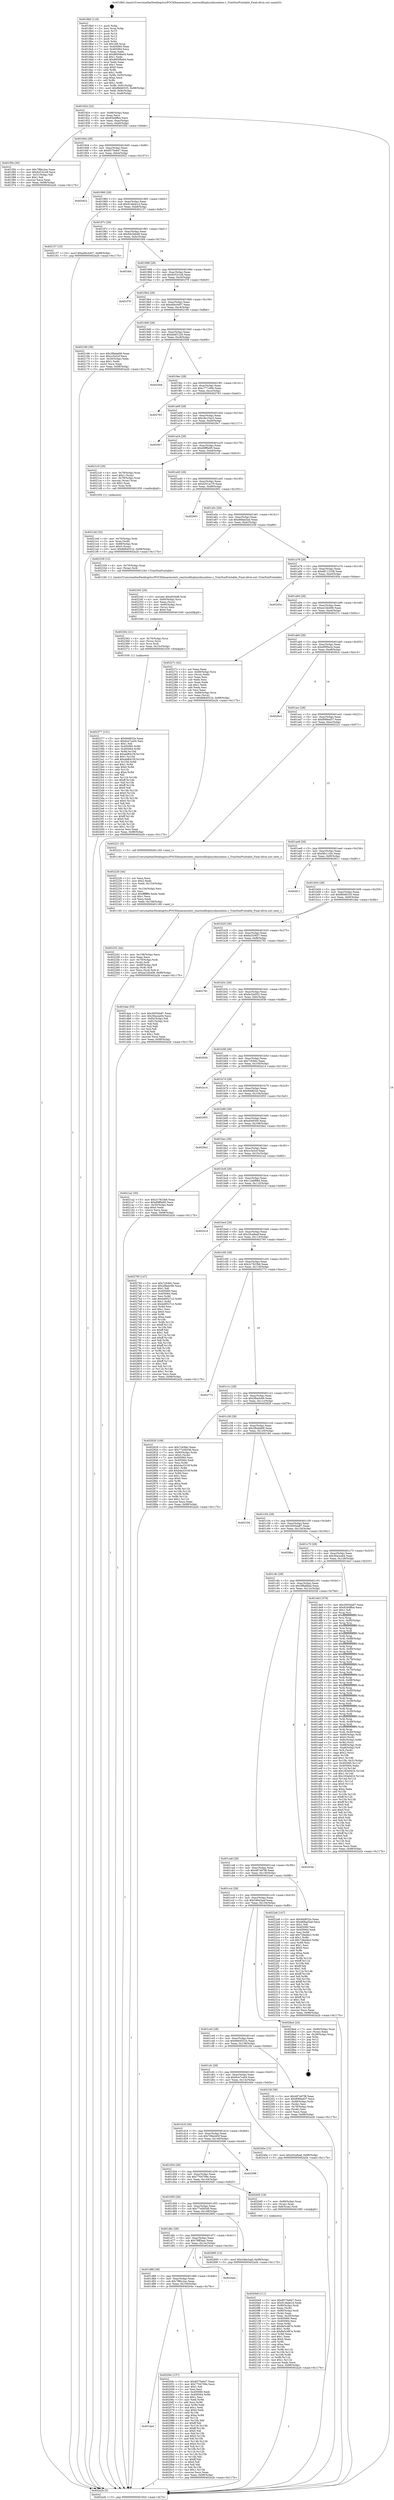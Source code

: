 digraph "0x4018b0" {
  label = "0x4018b0 (/mnt/c/Users/mathe/Desktop/tcc/POCII/binaries/extr_reactosdllcplsysdmsmbios.c_TrimNonPrintable_Final-ollvm.out::main(0))"
  labelloc = "t"
  node[shape=record]

  Entry [label="",width=0.3,height=0.3,shape=circle,fillcolor=black,style=filled]
  "0x401924" [label="{
     0x401924 [32]\l
     | [instrs]\l
     &nbsp;&nbsp;0x401924 \<+6\>: mov -0x98(%rbp),%eax\l
     &nbsp;&nbsp;0x40192a \<+2\>: mov %eax,%ecx\l
     &nbsp;&nbsp;0x40192c \<+6\>: sub $0x83d4ffa4,%ecx\l
     &nbsp;&nbsp;0x401932 \<+6\>: mov %eax,-0xac(%rbp)\l
     &nbsp;&nbsp;0x401938 \<+6\>: mov %ecx,-0xb0(%rbp)\l
     &nbsp;&nbsp;0x40193e \<+6\>: je 0000000000401f5b \<main+0x6ab\>\l
  }"]
  "0x401f5b" [label="{
     0x401f5b [30]\l
     | [instrs]\l
     &nbsp;&nbsp;0x401f5b \<+5\>: mov $0x7f8bc2ac,%eax\l
     &nbsp;&nbsp;0x401f60 \<+5\>: mov $0x9cf1b1e9,%ecx\l
     &nbsp;&nbsp;0x401f65 \<+3\>: mov -0x31(%rbp),%dl\l
     &nbsp;&nbsp;0x401f68 \<+3\>: test $0x1,%dl\l
     &nbsp;&nbsp;0x401f6b \<+3\>: cmovne %ecx,%eax\l
     &nbsp;&nbsp;0x401f6e \<+6\>: mov %eax,-0x98(%rbp)\l
     &nbsp;&nbsp;0x401f74 \<+5\>: jmp 0000000000402a2b \<main+0x117b\>\l
  }"]
  "0x401944" [label="{
     0x401944 [28]\l
     | [instrs]\l
     &nbsp;&nbsp;0x401944 \<+5\>: jmp 0000000000401949 \<main+0x99\>\l
     &nbsp;&nbsp;0x401949 \<+6\>: mov -0xac(%rbp),%eax\l
     &nbsp;&nbsp;0x40194f \<+5\>: sub $0x8575e647,%eax\l
     &nbsp;&nbsp;0x401954 \<+6\>: mov %eax,-0xb4(%rbp)\l
     &nbsp;&nbsp;0x40195a \<+6\>: je 0000000000402922 \<main+0x1072\>\l
  }"]
  Exit [label="",width=0.3,height=0.3,shape=circle,fillcolor=black,style=filled,peripheries=2]
  "0x402922" [label="{
     0x402922\l
  }", style=dashed]
  "0x401960" [label="{
     0x401960 [28]\l
     | [instrs]\l
     &nbsp;&nbsp;0x401960 \<+5\>: jmp 0000000000401965 \<main+0xb5\>\l
     &nbsp;&nbsp;0x401965 \<+6\>: mov -0xac(%rbp),%eax\l
     &nbsp;&nbsp;0x40196b \<+5\>: sub $0x914bde1d,%eax\l
     &nbsp;&nbsp;0x401970 \<+6\>: mov %eax,-0xb8(%rbp)\l
     &nbsp;&nbsp;0x401976 \<+6\>: je 0000000000402157 \<main+0x8a7\>\l
  }"]
  "0x402377" [label="{
     0x402377 [151]\l
     | [instrs]\l
     &nbsp;&nbsp;0x402377 \<+5\>: mov $0x9dd832e,%eax\l
     &nbsp;&nbsp;0x40237c \<+5\>: mov $0x6ce7ca04,%esi\l
     &nbsp;&nbsp;0x402381 \<+2\>: mov $0x1,%dl\l
     &nbsp;&nbsp;0x402383 \<+8\>: mov 0x405060,%r8d\l
     &nbsp;&nbsp;0x40238b \<+8\>: mov 0x405064,%r9d\l
     &nbsp;&nbsp;0x402393 \<+3\>: mov %r8d,%r10d\l
     &nbsp;&nbsp;0x402396 \<+7\>: sub $0xabf6410f,%r10d\l
     &nbsp;&nbsp;0x40239d \<+4\>: sub $0x1,%r10d\l
     &nbsp;&nbsp;0x4023a1 \<+7\>: add $0xabf6410f,%r10d\l
     &nbsp;&nbsp;0x4023a8 \<+4\>: imul %r10d,%r8d\l
     &nbsp;&nbsp;0x4023ac \<+4\>: and $0x1,%r8d\l
     &nbsp;&nbsp;0x4023b0 \<+4\>: cmp $0x0,%r8d\l
     &nbsp;&nbsp;0x4023b4 \<+4\>: sete %r11b\l
     &nbsp;&nbsp;0x4023b8 \<+4\>: cmp $0xa,%r9d\l
     &nbsp;&nbsp;0x4023bc \<+3\>: setl %bl\l
     &nbsp;&nbsp;0x4023bf \<+3\>: mov %r11b,%r14b\l
     &nbsp;&nbsp;0x4023c2 \<+4\>: xor $0xff,%r14b\l
     &nbsp;&nbsp;0x4023c6 \<+3\>: mov %bl,%r15b\l
     &nbsp;&nbsp;0x4023c9 \<+4\>: xor $0xff,%r15b\l
     &nbsp;&nbsp;0x4023cd \<+3\>: xor $0x0,%dl\l
     &nbsp;&nbsp;0x4023d0 \<+3\>: mov %r14b,%r12b\l
     &nbsp;&nbsp;0x4023d3 \<+4\>: and $0x0,%r12b\l
     &nbsp;&nbsp;0x4023d7 \<+3\>: and %dl,%r11b\l
     &nbsp;&nbsp;0x4023da \<+3\>: mov %r15b,%r13b\l
     &nbsp;&nbsp;0x4023dd \<+4\>: and $0x0,%r13b\l
     &nbsp;&nbsp;0x4023e1 \<+2\>: and %dl,%bl\l
     &nbsp;&nbsp;0x4023e3 \<+3\>: or %r11b,%r12b\l
     &nbsp;&nbsp;0x4023e6 \<+3\>: or %bl,%r13b\l
     &nbsp;&nbsp;0x4023e9 \<+3\>: xor %r13b,%r12b\l
     &nbsp;&nbsp;0x4023ec \<+3\>: or %r15b,%r14b\l
     &nbsp;&nbsp;0x4023ef \<+4\>: xor $0xff,%r14b\l
     &nbsp;&nbsp;0x4023f3 \<+3\>: or $0x0,%dl\l
     &nbsp;&nbsp;0x4023f6 \<+3\>: and %dl,%r14b\l
     &nbsp;&nbsp;0x4023f9 \<+3\>: or %r14b,%r12b\l
     &nbsp;&nbsp;0x4023fc \<+4\>: test $0x1,%r12b\l
     &nbsp;&nbsp;0x402400 \<+3\>: cmovne %esi,%eax\l
     &nbsp;&nbsp;0x402403 \<+6\>: mov %eax,-0x98(%rbp)\l
     &nbsp;&nbsp;0x402409 \<+5\>: jmp 0000000000402a2b \<main+0x117b\>\l
  }"]
  "0x402157" [label="{
     0x402157 [15]\l
     | [instrs]\l
     &nbsp;&nbsp;0x402157 \<+10\>: movl $0xa0bc4407,-0x98(%rbp)\l
     &nbsp;&nbsp;0x402161 \<+5\>: jmp 0000000000402a2b \<main+0x117b\>\l
  }"]
  "0x40197c" [label="{
     0x40197c [28]\l
     | [instrs]\l
     &nbsp;&nbsp;0x40197c \<+5\>: jmp 0000000000401981 \<main+0xd1\>\l
     &nbsp;&nbsp;0x401981 \<+6\>: mov -0xac(%rbp),%eax\l
     &nbsp;&nbsp;0x401987 \<+5\>: sub $0x94c5eb48,%eax\l
     &nbsp;&nbsp;0x40198c \<+6\>: mov %eax,-0xbc(%rbp)\l
     &nbsp;&nbsp;0x401992 \<+6\>: je 0000000000401fd4 \<main+0x724\>\l
  }"]
  "0x402362" [label="{
     0x402362 [21]\l
     | [instrs]\l
     &nbsp;&nbsp;0x402362 \<+4\>: mov -0x70(%rbp),%rcx\l
     &nbsp;&nbsp;0x402366 \<+3\>: mov (%rcx),%rcx\l
     &nbsp;&nbsp;0x402369 \<+3\>: mov %rcx,%rdi\l
     &nbsp;&nbsp;0x40236c \<+6\>: mov %eax,-0x15c(%rbp)\l
     &nbsp;&nbsp;0x402372 \<+5\>: call 0000000000401030 \<free@plt\>\l
     | [calls]\l
     &nbsp;&nbsp;0x401030 \{1\} (unknown)\l
  }"]
  "0x401fd4" [label="{
     0x401fd4\l
  }", style=dashed]
  "0x401998" [label="{
     0x401998 [28]\l
     | [instrs]\l
     &nbsp;&nbsp;0x401998 \<+5\>: jmp 000000000040199d \<main+0xed\>\l
     &nbsp;&nbsp;0x40199d \<+6\>: mov -0xac(%rbp),%eax\l
     &nbsp;&nbsp;0x4019a3 \<+5\>: sub $0x9cf1b1e9,%eax\l
     &nbsp;&nbsp;0x4019a8 \<+6\>: mov %eax,-0xc0(%rbp)\l
     &nbsp;&nbsp;0x4019ae \<+6\>: je 0000000000401f79 \<main+0x6c9\>\l
  }"]
  "0x402345" [label="{
     0x402345 [29]\l
     | [instrs]\l
     &nbsp;&nbsp;0x402345 \<+10\>: movabs $0x4030d6,%rdi\l
     &nbsp;&nbsp;0x40234f \<+4\>: mov -0x60(%rbp),%rcx\l
     &nbsp;&nbsp;0x402353 \<+2\>: mov %eax,(%rcx)\l
     &nbsp;&nbsp;0x402355 \<+4\>: mov -0x60(%rbp),%rcx\l
     &nbsp;&nbsp;0x402359 \<+2\>: mov (%rcx),%esi\l
     &nbsp;&nbsp;0x40235b \<+2\>: mov $0x0,%al\l
     &nbsp;&nbsp;0x40235d \<+5\>: call 0000000000401040 \<printf@plt\>\l
     | [calls]\l
     &nbsp;&nbsp;0x401040 \{1\} (unknown)\l
  }"]
  "0x401f79" [label="{
     0x401f79\l
  }", style=dashed]
  "0x4019b4" [label="{
     0x4019b4 [28]\l
     | [instrs]\l
     &nbsp;&nbsp;0x4019b4 \<+5\>: jmp 00000000004019b9 \<main+0x109\>\l
     &nbsp;&nbsp;0x4019b9 \<+6\>: mov -0xac(%rbp),%eax\l
     &nbsp;&nbsp;0x4019bf \<+5\>: sub $0xa0bc4407,%eax\l
     &nbsp;&nbsp;0x4019c4 \<+6\>: mov %eax,-0xc4(%rbp)\l
     &nbsp;&nbsp;0x4019ca \<+6\>: je 0000000000402166 \<main+0x8b6\>\l
  }"]
  "0x402252" [label="{
     0x402252 [42]\l
     | [instrs]\l
     &nbsp;&nbsp;0x402252 \<+6\>: mov -0x158(%rbp),%ecx\l
     &nbsp;&nbsp;0x402258 \<+3\>: imul %eax,%ecx\l
     &nbsp;&nbsp;0x40225b \<+4\>: mov -0x70(%rbp),%rdi\l
     &nbsp;&nbsp;0x40225f \<+3\>: mov (%rdi),%rdi\l
     &nbsp;&nbsp;0x402262 \<+4\>: mov -0x68(%rbp),%r8\l
     &nbsp;&nbsp;0x402266 \<+3\>: movslq (%r8),%r8\l
     &nbsp;&nbsp;0x402269 \<+4\>: mov %ecx,(%rdi,%r8,4)\l
     &nbsp;&nbsp;0x40226d \<+10\>: movl $0xee1bb408,-0x98(%rbp)\l
     &nbsp;&nbsp;0x402277 \<+5\>: jmp 0000000000402a2b \<main+0x117b\>\l
  }"]
  "0x402166" [label="{
     0x402166 [30]\l
     | [instrs]\l
     &nbsp;&nbsp;0x402166 \<+5\>: mov $0x2fbdad06,%eax\l
     &nbsp;&nbsp;0x40216b \<+5\>: mov $0xcc5e2cf,%ecx\l
     &nbsp;&nbsp;0x402170 \<+3\>: mov -0x30(%rbp),%edx\l
     &nbsp;&nbsp;0x402173 \<+3\>: cmp $0x1,%edx\l
     &nbsp;&nbsp;0x402176 \<+3\>: cmovl %ecx,%eax\l
     &nbsp;&nbsp;0x402179 \<+6\>: mov %eax,-0x98(%rbp)\l
     &nbsp;&nbsp;0x40217f \<+5\>: jmp 0000000000402a2b \<main+0x117b\>\l
  }"]
  "0x4019d0" [label="{
     0x4019d0 [28]\l
     | [instrs]\l
     &nbsp;&nbsp;0x4019d0 \<+5\>: jmp 00000000004019d5 \<main+0x125\>\l
     &nbsp;&nbsp;0x4019d5 \<+6\>: mov -0xac(%rbp),%eax\l
     &nbsp;&nbsp;0x4019db \<+5\>: sub $0xbd4f1220,%eax\l
     &nbsp;&nbsp;0x4019e0 \<+6\>: mov %eax,-0xc8(%rbp)\l
     &nbsp;&nbsp;0x4019e6 \<+6\>: je 00000000004025b6 \<main+0xd06\>\l
  }"]
  "0x402226" [label="{
     0x402226 [44]\l
     | [instrs]\l
     &nbsp;&nbsp;0x402226 \<+2\>: xor %ecx,%ecx\l
     &nbsp;&nbsp;0x402228 \<+5\>: mov $0x2,%edx\l
     &nbsp;&nbsp;0x40222d \<+6\>: mov %edx,-0x154(%rbp)\l
     &nbsp;&nbsp;0x402233 \<+1\>: cltd\l
     &nbsp;&nbsp;0x402234 \<+6\>: mov -0x154(%rbp),%esi\l
     &nbsp;&nbsp;0x40223a \<+2\>: idiv %esi\l
     &nbsp;&nbsp;0x40223c \<+6\>: imul $0xfffffffe,%edx,%edx\l
     &nbsp;&nbsp;0x402242 \<+3\>: sub $0x1,%ecx\l
     &nbsp;&nbsp;0x402245 \<+2\>: sub %ecx,%edx\l
     &nbsp;&nbsp;0x402247 \<+6\>: mov %edx,-0x158(%rbp)\l
     &nbsp;&nbsp;0x40224d \<+5\>: call 0000000000401160 \<next_i\>\l
     | [calls]\l
     &nbsp;&nbsp;0x401160 \{1\} (/mnt/c/Users/mathe/Desktop/tcc/POCII/binaries/extr_reactosdllcplsysdmsmbios.c_TrimNonPrintable_Final-ollvm.out::next_i)\l
  }"]
  "0x4025b6" [label="{
     0x4025b6\l
  }", style=dashed]
  "0x4019ec" [label="{
     0x4019ec [28]\l
     | [instrs]\l
     &nbsp;&nbsp;0x4019ec \<+5\>: jmp 00000000004019f1 \<main+0x141\>\l
     &nbsp;&nbsp;0x4019f1 \<+6\>: mov -0xac(%rbp),%eax\l
     &nbsp;&nbsp;0x4019f7 \<+5\>: sub $0xc777c69c,%eax\l
     &nbsp;&nbsp;0x4019fc \<+6\>: mov %eax,-0xcc(%rbp)\l
     &nbsp;&nbsp;0x401a02 \<+6\>: je 0000000000402763 \<main+0xeb3\>\l
  }"]
  "0x4021dd" [label="{
     0x4021dd [32]\l
     | [instrs]\l
     &nbsp;&nbsp;0x4021dd \<+4\>: mov -0x70(%rbp),%rdi\l
     &nbsp;&nbsp;0x4021e1 \<+3\>: mov %rax,(%rdi)\l
     &nbsp;&nbsp;0x4021e4 \<+4\>: mov -0x68(%rbp),%rax\l
     &nbsp;&nbsp;0x4021e8 \<+6\>: movl $0x0,(%rax)\l
     &nbsp;&nbsp;0x4021ee \<+10\>: movl $0x6664551b,-0x98(%rbp)\l
     &nbsp;&nbsp;0x4021f8 \<+5\>: jmp 0000000000402a2b \<main+0x117b\>\l
  }"]
  "0x402763" [label="{
     0x402763\l
  }", style=dashed]
  "0x401a08" [label="{
     0x401a08 [28]\l
     | [instrs]\l
     &nbsp;&nbsp;0x401a08 \<+5\>: jmp 0000000000401a0d \<main+0x15d\>\l
     &nbsp;&nbsp;0x401a0d \<+6\>: mov -0xac(%rbp),%eax\l
     &nbsp;&nbsp;0x401a13 \<+5\>: sub $0xc8e15ec5,%eax\l
     &nbsp;&nbsp;0x401a18 \<+6\>: mov %eax,-0xd0(%rbp)\l
     &nbsp;&nbsp;0x401a1e \<+6\>: je 00000000004029c7 \<main+0x1117\>\l
  }"]
  "0x4020e8" [label="{
     0x4020e8 [111]\l
     | [instrs]\l
     &nbsp;&nbsp;0x4020e8 \<+5\>: mov $0x8575e647,%ecx\l
     &nbsp;&nbsp;0x4020ed \<+5\>: mov $0x914bde1d,%edx\l
     &nbsp;&nbsp;0x4020f2 \<+4\>: mov -0x80(%rbp),%rdi\l
     &nbsp;&nbsp;0x4020f6 \<+2\>: mov %eax,(%rdi)\l
     &nbsp;&nbsp;0x4020f8 \<+4\>: mov -0x80(%rbp),%rdi\l
     &nbsp;&nbsp;0x4020fc \<+2\>: mov (%rdi),%eax\l
     &nbsp;&nbsp;0x4020fe \<+3\>: mov %eax,-0x30(%rbp)\l
     &nbsp;&nbsp;0x402101 \<+7\>: mov 0x405060,%eax\l
     &nbsp;&nbsp;0x402108 \<+7\>: mov 0x405064,%esi\l
     &nbsp;&nbsp;0x40210f \<+3\>: mov %eax,%r8d\l
     &nbsp;&nbsp;0x402112 \<+7\>: add $0x8e5cd87e,%r8d\l
     &nbsp;&nbsp;0x402119 \<+4\>: sub $0x1,%r8d\l
     &nbsp;&nbsp;0x40211d \<+7\>: sub $0x8e5cd87e,%r8d\l
     &nbsp;&nbsp;0x402124 \<+4\>: imul %r8d,%eax\l
     &nbsp;&nbsp;0x402128 \<+3\>: and $0x1,%eax\l
     &nbsp;&nbsp;0x40212b \<+3\>: cmp $0x0,%eax\l
     &nbsp;&nbsp;0x40212e \<+4\>: sete %r9b\l
     &nbsp;&nbsp;0x402132 \<+3\>: cmp $0xa,%esi\l
     &nbsp;&nbsp;0x402135 \<+4\>: setl %r10b\l
     &nbsp;&nbsp;0x402139 \<+3\>: mov %r9b,%r11b\l
     &nbsp;&nbsp;0x40213c \<+3\>: and %r10b,%r11b\l
     &nbsp;&nbsp;0x40213f \<+3\>: xor %r10b,%r9b\l
     &nbsp;&nbsp;0x402142 \<+3\>: or %r9b,%r11b\l
     &nbsp;&nbsp;0x402145 \<+4\>: test $0x1,%r11b\l
     &nbsp;&nbsp;0x402149 \<+3\>: cmovne %edx,%ecx\l
     &nbsp;&nbsp;0x40214c \<+6\>: mov %ecx,-0x98(%rbp)\l
     &nbsp;&nbsp;0x402152 \<+5\>: jmp 0000000000402a2b \<main+0x117b\>\l
  }"]
  "0x4029c7" [label="{
     0x4029c7\l
  }", style=dashed]
  "0x401a24" [label="{
     0x401a24 [28]\l
     | [instrs]\l
     &nbsp;&nbsp;0x401a24 \<+5\>: jmp 0000000000401a29 \<main+0x179\>\l
     &nbsp;&nbsp;0x401a29 \<+6\>: mov -0xac(%rbp),%eax\l
     &nbsp;&nbsp;0x401a2f \<+5\>: sub $0xd0ff0a95,%eax\l
     &nbsp;&nbsp;0x401a34 \<+6\>: mov %eax,-0xd4(%rbp)\l
     &nbsp;&nbsp;0x401a3a \<+6\>: je 00000000004021c0 \<main+0x910\>\l
  }"]
  "0x401da4" [label="{
     0x401da4\l
  }", style=dashed]
  "0x4021c0" [label="{
     0x4021c0 [29]\l
     | [instrs]\l
     &nbsp;&nbsp;0x4021c0 \<+4\>: mov -0x78(%rbp),%rax\l
     &nbsp;&nbsp;0x4021c4 \<+6\>: movl $0x1,(%rax)\l
     &nbsp;&nbsp;0x4021ca \<+4\>: mov -0x78(%rbp),%rax\l
     &nbsp;&nbsp;0x4021ce \<+3\>: movslq (%rax),%rax\l
     &nbsp;&nbsp;0x4021d1 \<+4\>: shl $0x2,%rax\l
     &nbsp;&nbsp;0x4021d5 \<+3\>: mov %rax,%rdi\l
     &nbsp;&nbsp;0x4021d8 \<+5\>: call 0000000000401050 \<malloc@plt\>\l
     | [calls]\l
     &nbsp;&nbsp;0x401050 \{1\} (unknown)\l
  }"]
  "0x401a40" [label="{
     0x401a40 [28]\l
     | [instrs]\l
     &nbsp;&nbsp;0x401a40 \<+5\>: jmp 0000000000401a45 \<main+0x195\>\l
     &nbsp;&nbsp;0x401a45 \<+6\>: mov -0xac(%rbp),%eax\l
     &nbsp;&nbsp;0x401a4b \<+5\>: sub $0xd201ac79,%eax\l
     &nbsp;&nbsp;0x401a50 \<+6\>: mov %eax,-0xd8(%rbp)\l
     &nbsp;&nbsp;0x401a56 \<+6\>: je 0000000000402901 \<main+0x1051\>\l
  }"]
  "0x40204c" [label="{
     0x40204c [137]\l
     | [instrs]\l
     &nbsp;&nbsp;0x40204c \<+5\>: mov $0x8575e647,%eax\l
     &nbsp;&nbsp;0x402051 \<+5\>: mov $0x7764709e,%ecx\l
     &nbsp;&nbsp;0x402056 \<+2\>: mov $0x1,%dl\l
     &nbsp;&nbsp;0x402058 \<+2\>: xor %esi,%esi\l
     &nbsp;&nbsp;0x40205a \<+7\>: mov 0x405060,%edi\l
     &nbsp;&nbsp;0x402061 \<+8\>: mov 0x405064,%r8d\l
     &nbsp;&nbsp;0x402069 \<+3\>: sub $0x1,%esi\l
     &nbsp;&nbsp;0x40206c \<+3\>: mov %edi,%r9d\l
     &nbsp;&nbsp;0x40206f \<+3\>: add %esi,%r9d\l
     &nbsp;&nbsp;0x402072 \<+4\>: imul %r9d,%edi\l
     &nbsp;&nbsp;0x402076 \<+3\>: and $0x1,%edi\l
     &nbsp;&nbsp;0x402079 \<+3\>: cmp $0x0,%edi\l
     &nbsp;&nbsp;0x40207c \<+4\>: sete %r10b\l
     &nbsp;&nbsp;0x402080 \<+4\>: cmp $0xa,%r8d\l
     &nbsp;&nbsp;0x402084 \<+4\>: setl %r11b\l
     &nbsp;&nbsp;0x402088 \<+3\>: mov %r10b,%bl\l
     &nbsp;&nbsp;0x40208b \<+3\>: xor $0xff,%bl\l
     &nbsp;&nbsp;0x40208e \<+3\>: mov %r11b,%r14b\l
     &nbsp;&nbsp;0x402091 \<+4\>: xor $0xff,%r14b\l
     &nbsp;&nbsp;0x402095 \<+3\>: xor $0x0,%dl\l
     &nbsp;&nbsp;0x402098 \<+3\>: mov %bl,%r15b\l
     &nbsp;&nbsp;0x40209b \<+4\>: and $0x0,%r15b\l
     &nbsp;&nbsp;0x40209f \<+3\>: and %dl,%r10b\l
     &nbsp;&nbsp;0x4020a2 \<+3\>: mov %r14b,%r12b\l
     &nbsp;&nbsp;0x4020a5 \<+4\>: and $0x0,%r12b\l
     &nbsp;&nbsp;0x4020a9 \<+3\>: and %dl,%r11b\l
     &nbsp;&nbsp;0x4020ac \<+3\>: or %r10b,%r15b\l
     &nbsp;&nbsp;0x4020af \<+3\>: or %r11b,%r12b\l
     &nbsp;&nbsp;0x4020b2 \<+3\>: xor %r12b,%r15b\l
     &nbsp;&nbsp;0x4020b5 \<+3\>: or %r14b,%bl\l
     &nbsp;&nbsp;0x4020b8 \<+3\>: xor $0xff,%bl\l
     &nbsp;&nbsp;0x4020bb \<+3\>: or $0x0,%dl\l
     &nbsp;&nbsp;0x4020be \<+2\>: and %dl,%bl\l
     &nbsp;&nbsp;0x4020c0 \<+3\>: or %bl,%r15b\l
     &nbsp;&nbsp;0x4020c3 \<+4\>: test $0x1,%r15b\l
     &nbsp;&nbsp;0x4020c7 \<+3\>: cmovne %ecx,%eax\l
     &nbsp;&nbsp;0x4020ca \<+6\>: mov %eax,-0x98(%rbp)\l
     &nbsp;&nbsp;0x4020d0 \<+5\>: jmp 0000000000402a2b \<main+0x117b\>\l
  }"]
  "0x402901" [label="{
     0x402901\l
  }", style=dashed]
  "0x401a5c" [label="{
     0x401a5c [28]\l
     | [instrs]\l
     &nbsp;&nbsp;0x401a5c \<+5\>: jmp 0000000000401a61 \<main+0x1b1\>\l
     &nbsp;&nbsp;0x401a61 \<+6\>: mov -0xac(%rbp),%eax\l
     &nbsp;&nbsp;0x401a67 \<+5\>: sub $0xd68ae5ad,%eax\l
     &nbsp;&nbsp;0x401a6c \<+6\>: mov %eax,-0xdc(%rbp)\l
     &nbsp;&nbsp;0x401a72 \<+6\>: je 0000000000402339 \<main+0xa89\>\l
  }"]
  "0x401d88" [label="{
     0x401d88 [28]\l
     | [instrs]\l
     &nbsp;&nbsp;0x401d88 \<+5\>: jmp 0000000000401d8d \<main+0x4dd\>\l
     &nbsp;&nbsp;0x401d8d \<+6\>: mov -0xac(%rbp),%eax\l
     &nbsp;&nbsp;0x401d93 \<+5\>: sub $0x7f8bc2ac,%eax\l
     &nbsp;&nbsp;0x401d98 \<+6\>: mov %eax,-0x150(%rbp)\l
     &nbsp;&nbsp;0x401d9e \<+6\>: je 000000000040204c \<main+0x79c\>\l
  }"]
  "0x402339" [label="{
     0x402339 [12]\l
     | [instrs]\l
     &nbsp;&nbsp;0x402339 \<+4\>: mov -0x70(%rbp),%rax\l
     &nbsp;&nbsp;0x40233d \<+3\>: mov (%rax),%rdi\l
     &nbsp;&nbsp;0x402340 \<+5\>: call 0000000000401240 \<TrimNonPrintable\>\l
     | [calls]\l
     &nbsp;&nbsp;0x401240 \{1\} (/mnt/c/Users/mathe/Desktop/tcc/POCII/binaries/extr_reactosdllcplsysdmsmbios.c_TrimNonPrintable_Final-ollvm.out::TrimNonPrintable)\l
  }"]
  "0x401a78" [label="{
     0x401a78 [28]\l
     | [instrs]\l
     &nbsp;&nbsp;0x401a78 \<+5\>: jmp 0000000000401a7d \<main+0x1cd\>\l
     &nbsp;&nbsp;0x401a7d \<+6\>: mov -0xac(%rbp),%eax\l
     &nbsp;&nbsp;0x401a83 \<+5\>: sub $0xd8112338,%eax\l
     &nbsp;&nbsp;0x401a88 \<+6\>: mov %eax,-0xe0(%rbp)\l
     &nbsp;&nbsp;0x401a8e \<+6\>: je 000000000040245a \<main+0xbaa\>\l
  }"]
  "0x4024ed" [label="{
     0x4024ed\l
  }", style=dashed]
  "0x40245a" [label="{
     0x40245a\l
  }", style=dashed]
  "0x401a94" [label="{
     0x401a94 [28]\l
     | [instrs]\l
     &nbsp;&nbsp;0x401a94 \<+5\>: jmp 0000000000401a99 \<main+0x1e9\>\l
     &nbsp;&nbsp;0x401a99 \<+6\>: mov -0xac(%rbp),%eax\l
     &nbsp;&nbsp;0x401a9f \<+5\>: sub $0xee1bb408,%eax\l
     &nbsp;&nbsp;0x401aa4 \<+6\>: mov %eax,-0xe4(%rbp)\l
     &nbsp;&nbsp;0x401aaa \<+6\>: je 000000000040227c \<main+0x9cc\>\l
  }"]
  "0x401d6c" [label="{
     0x401d6c [28]\l
     | [instrs]\l
     &nbsp;&nbsp;0x401d6c \<+5\>: jmp 0000000000401d71 \<main+0x4c1\>\l
     &nbsp;&nbsp;0x401d71 \<+6\>: mov -0xac(%rbp),%eax\l
     &nbsp;&nbsp;0x401d77 \<+5\>: sub $0x78ff3aac,%eax\l
     &nbsp;&nbsp;0x401d7c \<+6\>: mov %eax,-0x14c(%rbp)\l
     &nbsp;&nbsp;0x401d82 \<+6\>: je 00000000004024ed \<main+0xc3d\>\l
  }"]
  "0x40227c" [label="{
     0x40227c [42]\l
     | [instrs]\l
     &nbsp;&nbsp;0x40227c \<+2\>: xor %eax,%eax\l
     &nbsp;&nbsp;0x40227e \<+4\>: mov -0x68(%rbp),%rcx\l
     &nbsp;&nbsp;0x402282 \<+2\>: mov (%rcx),%edx\l
     &nbsp;&nbsp;0x402284 \<+2\>: mov %eax,%esi\l
     &nbsp;&nbsp;0x402286 \<+2\>: sub %edx,%esi\l
     &nbsp;&nbsp;0x402288 \<+2\>: mov %eax,%edx\l
     &nbsp;&nbsp;0x40228a \<+3\>: sub $0x1,%edx\l
     &nbsp;&nbsp;0x40228d \<+2\>: add %edx,%esi\l
     &nbsp;&nbsp;0x40228f \<+2\>: sub %esi,%eax\l
     &nbsp;&nbsp;0x402291 \<+4\>: mov -0x68(%rbp),%rcx\l
     &nbsp;&nbsp;0x402295 \<+2\>: mov %eax,(%rcx)\l
     &nbsp;&nbsp;0x402297 \<+10\>: movl $0x6664551b,-0x98(%rbp)\l
     &nbsp;&nbsp;0x4022a1 \<+5\>: jmp 0000000000402a2b \<main+0x117b\>\l
  }"]
  "0x401ab0" [label="{
     0x401ab0 [28]\l
     | [instrs]\l
     &nbsp;&nbsp;0x401ab0 \<+5\>: jmp 0000000000401ab5 \<main+0x205\>\l
     &nbsp;&nbsp;0x401ab5 \<+6\>: mov -0xac(%rbp),%eax\l
     &nbsp;&nbsp;0x401abb \<+5\>: sub $0xef5f0a2a,%eax\l
     &nbsp;&nbsp;0x401ac0 \<+6\>: mov %eax,-0xe8(%rbp)\l
     &nbsp;&nbsp;0x401ac6 \<+6\>: je 00000000004026c4 \<main+0xe14\>\l
  }"]
  "0x402895" [label="{
     0x402895 [15]\l
     | [instrs]\l
     &nbsp;&nbsp;0x402895 \<+10\>: movl $0x546e3aaf,-0x98(%rbp)\l
     &nbsp;&nbsp;0x40289f \<+5\>: jmp 0000000000402a2b \<main+0x117b\>\l
  }"]
  "0x4026c4" [label="{
     0x4026c4\l
  }", style=dashed]
  "0x401acc" [label="{
     0x401acc [28]\l
     | [instrs]\l
     &nbsp;&nbsp;0x401acc \<+5\>: jmp 0000000000401ad1 \<main+0x221\>\l
     &nbsp;&nbsp;0x401ad1 \<+6\>: mov -0xac(%rbp),%eax\l
     &nbsp;&nbsp;0x401ad7 \<+5\>: sub $0xf089ad37,%eax\l
     &nbsp;&nbsp;0x401adc \<+6\>: mov %eax,-0xec(%rbp)\l
     &nbsp;&nbsp;0x401ae2 \<+6\>: je 0000000000402221 \<main+0x971\>\l
  }"]
  "0x401d50" [label="{
     0x401d50 [28]\l
     | [instrs]\l
     &nbsp;&nbsp;0x401d50 \<+5\>: jmp 0000000000401d55 \<main+0x4a5\>\l
     &nbsp;&nbsp;0x401d55 \<+6\>: mov -0xac(%rbp),%eax\l
     &nbsp;&nbsp;0x401d5b \<+5\>: sub $0x77e56548,%eax\l
     &nbsp;&nbsp;0x401d60 \<+6\>: mov %eax,-0x148(%rbp)\l
     &nbsp;&nbsp;0x401d66 \<+6\>: je 0000000000402895 \<main+0xfe5\>\l
  }"]
  "0x402221" [label="{
     0x402221 [5]\l
     | [instrs]\l
     &nbsp;&nbsp;0x402221 \<+5\>: call 0000000000401160 \<next_i\>\l
     | [calls]\l
     &nbsp;&nbsp;0x401160 \{1\} (/mnt/c/Users/mathe/Desktop/tcc/POCII/binaries/extr_reactosdllcplsysdmsmbios.c_TrimNonPrintable_Final-ollvm.out::next_i)\l
  }"]
  "0x401ae8" [label="{
     0x401ae8 [28]\l
     | [instrs]\l
     &nbsp;&nbsp;0x401ae8 \<+5\>: jmp 0000000000401aed \<main+0x23d\>\l
     &nbsp;&nbsp;0x401aed \<+6\>: mov -0xac(%rbp),%eax\l
     &nbsp;&nbsp;0x401af3 \<+5\>: sub $0xf4b11c0c,%eax\l
     &nbsp;&nbsp;0x401af8 \<+6\>: mov %eax,-0xf0(%rbp)\l
     &nbsp;&nbsp;0x401afe \<+6\>: je 0000000000402611 \<main+0xd61\>\l
  }"]
  "0x4020d5" [label="{
     0x4020d5 [19]\l
     | [instrs]\l
     &nbsp;&nbsp;0x4020d5 \<+7\>: mov -0x88(%rbp),%rax\l
     &nbsp;&nbsp;0x4020dc \<+3\>: mov (%rax),%rax\l
     &nbsp;&nbsp;0x4020df \<+4\>: mov 0x8(%rax),%rdi\l
     &nbsp;&nbsp;0x4020e3 \<+5\>: call 0000000000401060 \<atoi@plt\>\l
     | [calls]\l
     &nbsp;&nbsp;0x401060 \{1\} (unknown)\l
  }"]
  "0x402611" [label="{
     0x402611\l
  }", style=dashed]
  "0x401b04" [label="{
     0x401b04 [28]\l
     | [instrs]\l
     &nbsp;&nbsp;0x401b04 \<+5\>: jmp 0000000000401b09 \<main+0x259\>\l
     &nbsp;&nbsp;0x401b09 \<+6\>: mov -0xac(%rbp),%eax\l
     &nbsp;&nbsp;0x401b0f \<+5\>: sub $0xf8d46335,%eax\l
     &nbsp;&nbsp;0x401b14 \<+6\>: mov %eax,-0xf4(%rbp)\l
     &nbsp;&nbsp;0x401b1a \<+6\>: je 0000000000401dae \<main+0x4fe\>\l
  }"]
  "0x401d34" [label="{
     0x401d34 [28]\l
     | [instrs]\l
     &nbsp;&nbsp;0x401d34 \<+5\>: jmp 0000000000401d39 \<main+0x489\>\l
     &nbsp;&nbsp;0x401d39 \<+6\>: mov -0xac(%rbp),%eax\l
     &nbsp;&nbsp;0x401d3f \<+5\>: sub $0x7764709e,%eax\l
     &nbsp;&nbsp;0x401d44 \<+6\>: mov %eax,-0x144(%rbp)\l
     &nbsp;&nbsp;0x401d4a \<+6\>: je 00000000004020d5 \<main+0x825\>\l
  }"]
  "0x401dae" [label="{
     0x401dae [53]\l
     | [instrs]\l
     &nbsp;&nbsp;0x401dae \<+5\>: mov $0x3005da87,%eax\l
     &nbsp;&nbsp;0x401db3 \<+5\>: mov $0x36acea04,%ecx\l
     &nbsp;&nbsp;0x401db8 \<+6\>: mov -0x92(%rbp),%dl\l
     &nbsp;&nbsp;0x401dbe \<+7\>: mov -0x91(%rbp),%sil\l
     &nbsp;&nbsp;0x401dc5 \<+3\>: mov %dl,%dil\l
     &nbsp;&nbsp;0x401dc8 \<+3\>: and %sil,%dil\l
     &nbsp;&nbsp;0x401dcb \<+3\>: xor %sil,%dl\l
     &nbsp;&nbsp;0x401dce \<+3\>: or %dl,%dil\l
     &nbsp;&nbsp;0x401dd1 \<+4\>: test $0x1,%dil\l
     &nbsp;&nbsp;0x401dd5 \<+3\>: cmovne %ecx,%eax\l
     &nbsp;&nbsp;0x401dd8 \<+6\>: mov %eax,-0x98(%rbp)\l
     &nbsp;&nbsp;0x401dde \<+5\>: jmp 0000000000402a2b \<main+0x117b\>\l
  }"]
  "0x401b20" [label="{
     0x401b20 [28]\l
     | [instrs]\l
     &nbsp;&nbsp;0x401b20 \<+5\>: jmp 0000000000401b25 \<main+0x275\>\l
     &nbsp;&nbsp;0x401b25 \<+6\>: mov -0xac(%rbp),%eax\l
     &nbsp;&nbsp;0x401b2b \<+5\>: sub $0xfa333657,%eax\l
     &nbsp;&nbsp;0x401b30 \<+6\>: mov %eax,-0xf8(%rbp)\l
     &nbsp;&nbsp;0x401b36 \<+6\>: je 0000000000402781 \<main+0xed1\>\l
  }"]
  "0x402a2b" [label="{
     0x402a2b [5]\l
     | [instrs]\l
     &nbsp;&nbsp;0x402a2b \<+5\>: jmp 0000000000401924 \<main+0x74\>\l
  }"]
  "0x4018b0" [label="{
     0x4018b0 [116]\l
     | [instrs]\l
     &nbsp;&nbsp;0x4018b0 \<+1\>: push %rbp\l
     &nbsp;&nbsp;0x4018b1 \<+3\>: mov %rsp,%rbp\l
     &nbsp;&nbsp;0x4018b4 \<+2\>: push %r15\l
     &nbsp;&nbsp;0x4018b6 \<+2\>: push %r14\l
     &nbsp;&nbsp;0x4018b8 \<+2\>: push %r13\l
     &nbsp;&nbsp;0x4018ba \<+2\>: push %r12\l
     &nbsp;&nbsp;0x4018bc \<+1\>: push %rbx\l
     &nbsp;&nbsp;0x4018bd \<+7\>: sub $0x168,%rsp\l
     &nbsp;&nbsp;0x4018c4 \<+7\>: mov 0x405060,%eax\l
     &nbsp;&nbsp;0x4018cb \<+7\>: mov 0x405064,%ecx\l
     &nbsp;&nbsp;0x4018d2 \<+2\>: mov %eax,%edx\l
     &nbsp;&nbsp;0x4018d4 \<+6\>: sub $0x88508a04,%edx\l
     &nbsp;&nbsp;0x4018da \<+3\>: sub $0x1,%edx\l
     &nbsp;&nbsp;0x4018dd \<+6\>: add $0x88508a04,%edx\l
     &nbsp;&nbsp;0x4018e3 \<+3\>: imul %edx,%eax\l
     &nbsp;&nbsp;0x4018e6 \<+3\>: and $0x1,%eax\l
     &nbsp;&nbsp;0x4018e9 \<+3\>: cmp $0x0,%eax\l
     &nbsp;&nbsp;0x4018ec \<+4\>: sete %r8b\l
     &nbsp;&nbsp;0x4018f0 \<+4\>: and $0x1,%r8b\l
     &nbsp;&nbsp;0x4018f4 \<+7\>: mov %r8b,-0x92(%rbp)\l
     &nbsp;&nbsp;0x4018fb \<+3\>: cmp $0xa,%ecx\l
     &nbsp;&nbsp;0x4018fe \<+4\>: setl %r8b\l
     &nbsp;&nbsp;0x401902 \<+4\>: and $0x1,%r8b\l
     &nbsp;&nbsp;0x401906 \<+7\>: mov %r8b,-0x91(%rbp)\l
     &nbsp;&nbsp;0x40190d \<+10\>: movl $0xf8d46335,-0x98(%rbp)\l
     &nbsp;&nbsp;0x401917 \<+6\>: mov %edi,-0x9c(%rbp)\l
     &nbsp;&nbsp;0x40191d \<+7\>: mov %rsi,-0xa8(%rbp)\l
  }"]
  "0x402598" [label="{
     0x402598\l
  }", style=dashed]
  "0x402781" [label="{
     0x402781\l
  }", style=dashed]
  "0x401b3c" [label="{
     0x401b3c [28]\l
     | [instrs]\l
     &nbsp;&nbsp;0x401b3c \<+5\>: jmp 0000000000401b41 \<main+0x291\>\l
     &nbsp;&nbsp;0x401b41 \<+6\>: mov -0xac(%rbp),%eax\l
     &nbsp;&nbsp;0x401b47 \<+5\>: sub $0xfe32e052,%eax\l
     &nbsp;&nbsp;0x401b4c \<+6\>: mov %eax,-0xfc(%rbp)\l
     &nbsp;&nbsp;0x401b52 \<+6\>: je 000000000040263b \<main+0xd8b\>\l
  }"]
  "0x401d18" [label="{
     0x401d18 [28]\l
     | [instrs]\l
     &nbsp;&nbsp;0x401d18 \<+5\>: jmp 0000000000401d1d \<main+0x46d\>\l
     &nbsp;&nbsp;0x401d1d \<+6\>: mov -0xac(%rbp),%eax\l
     &nbsp;&nbsp;0x401d23 \<+5\>: sub $0x708a445f,%eax\l
     &nbsp;&nbsp;0x401d28 \<+6\>: mov %eax,-0x140(%rbp)\l
     &nbsp;&nbsp;0x401d2e \<+6\>: je 0000000000402598 \<main+0xce8\>\l
  }"]
  "0x40263b" [label="{
     0x40263b\l
  }", style=dashed]
  "0x401b58" [label="{
     0x401b58 [28]\l
     | [instrs]\l
     &nbsp;&nbsp;0x401b58 \<+5\>: jmp 0000000000401b5d \<main+0x2ad\>\l
     &nbsp;&nbsp;0x401b5d \<+6\>: mov -0xac(%rbp),%eax\l
     &nbsp;&nbsp;0x401b63 \<+5\>: sub $0x7cfc9dc,%eax\l
     &nbsp;&nbsp;0x401b68 \<+6\>: mov %eax,-0x100(%rbp)\l
     &nbsp;&nbsp;0x401b6e \<+6\>: je 0000000000402a14 \<main+0x1164\>\l
  }"]
  "0x40240e" [label="{
     0x40240e [15]\l
     | [instrs]\l
     &nbsp;&nbsp;0x40240e \<+10\>: movl $0x20ca8aaf,-0x98(%rbp)\l
     &nbsp;&nbsp;0x402418 \<+5\>: jmp 0000000000402a2b \<main+0x117b\>\l
  }"]
  "0x402a14" [label="{
     0x402a14\l
  }", style=dashed]
  "0x401b74" [label="{
     0x401b74 [28]\l
     | [instrs]\l
     &nbsp;&nbsp;0x401b74 \<+5\>: jmp 0000000000401b79 \<main+0x2c9\>\l
     &nbsp;&nbsp;0x401b79 \<+6\>: mov -0xac(%rbp),%eax\l
     &nbsp;&nbsp;0x401b7f \<+5\>: sub $0x9dd832e,%eax\l
     &nbsp;&nbsp;0x401b84 \<+6\>: mov %eax,-0x104(%rbp)\l
     &nbsp;&nbsp;0x401b8a \<+6\>: je 0000000000402955 \<main+0x10a5\>\l
  }"]
  "0x401cfc" [label="{
     0x401cfc [28]\l
     | [instrs]\l
     &nbsp;&nbsp;0x401cfc \<+5\>: jmp 0000000000401d01 \<main+0x451\>\l
     &nbsp;&nbsp;0x401d01 \<+6\>: mov -0xac(%rbp),%eax\l
     &nbsp;&nbsp;0x401d07 \<+5\>: sub $0x6ce7ca04,%eax\l
     &nbsp;&nbsp;0x401d0c \<+6\>: mov %eax,-0x13c(%rbp)\l
     &nbsp;&nbsp;0x401d12 \<+6\>: je 000000000040240e \<main+0xb5e\>\l
  }"]
  "0x402955" [label="{
     0x402955\l
  }", style=dashed]
  "0x401b90" [label="{
     0x401b90 [28]\l
     | [instrs]\l
     &nbsp;&nbsp;0x401b90 \<+5\>: jmp 0000000000401b95 \<main+0x2e5\>\l
     &nbsp;&nbsp;0x401b95 \<+6\>: mov -0xac(%rbp),%eax\l
     &nbsp;&nbsp;0x401b9b \<+5\>: sub $0xa0e9300,%eax\l
     &nbsp;&nbsp;0x401ba0 \<+6\>: mov %eax,-0x108(%rbp)\l
     &nbsp;&nbsp;0x401ba6 \<+6\>: je 00000000004029a2 \<main+0x10f2\>\l
  }"]
  "0x4021fd" [label="{
     0x4021fd [36]\l
     | [instrs]\l
     &nbsp;&nbsp;0x4021fd \<+5\>: mov $0x487e97f8,%eax\l
     &nbsp;&nbsp;0x402202 \<+5\>: mov $0xf089ad37,%ecx\l
     &nbsp;&nbsp;0x402207 \<+4\>: mov -0x68(%rbp),%rdx\l
     &nbsp;&nbsp;0x40220b \<+2\>: mov (%rdx),%esi\l
     &nbsp;&nbsp;0x40220d \<+4\>: mov -0x78(%rbp),%rdx\l
     &nbsp;&nbsp;0x402211 \<+2\>: cmp (%rdx),%esi\l
     &nbsp;&nbsp;0x402213 \<+3\>: cmovl %ecx,%eax\l
     &nbsp;&nbsp;0x402216 \<+6\>: mov %eax,-0x98(%rbp)\l
     &nbsp;&nbsp;0x40221c \<+5\>: jmp 0000000000402a2b \<main+0x117b\>\l
  }"]
  "0x4029a2" [label="{
     0x4029a2\l
  }", style=dashed]
  "0x401bac" [label="{
     0x401bac [28]\l
     | [instrs]\l
     &nbsp;&nbsp;0x401bac \<+5\>: jmp 0000000000401bb1 \<main+0x301\>\l
     &nbsp;&nbsp;0x401bb1 \<+6\>: mov -0xac(%rbp),%eax\l
     &nbsp;&nbsp;0x401bb7 \<+5\>: sub $0xcc5e2cf,%eax\l
     &nbsp;&nbsp;0x401bbc \<+6\>: mov %eax,-0x10c(%rbp)\l
     &nbsp;&nbsp;0x401bc2 \<+6\>: je 00000000004021a2 \<main+0x8f2\>\l
  }"]
  "0x401ce0" [label="{
     0x401ce0 [28]\l
     | [instrs]\l
     &nbsp;&nbsp;0x401ce0 \<+5\>: jmp 0000000000401ce5 \<main+0x435\>\l
     &nbsp;&nbsp;0x401ce5 \<+6\>: mov -0xac(%rbp),%eax\l
     &nbsp;&nbsp;0x401ceb \<+5\>: sub $0x6664551b,%eax\l
     &nbsp;&nbsp;0x401cf0 \<+6\>: mov %eax,-0x138(%rbp)\l
     &nbsp;&nbsp;0x401cf6 \<+6\>: je 00000000004021fd \<main+0x94d\>\l
  }"]
  "0x4021a2" [label="{
     0x4021a2 [30]\l
     | [instrs]\l
     &nbsp;&nbsp;0x4021a2 \<+5\>: mov $0x2c7823b6,%eax\l
     &nbsp;&nbsp;0x4021a7 \<+5\>: mov $0xd0ff0a95,%ecx\l
     &nbsp;&nbsp;0x4021ac \<+3\>: mov -0x30(%rbp),%edx\l
     &nbsp;&nbsp;0x4021af \<+3\>: cmp $0x0,%edx\l
     &nbsp;&nbsp;0x4021b2 \<+3\>: cmove %ecx,%eax\l
     &nbsp;&nbsp;0x4021b5 \<+6\>: mov %eax,-0x98(%rbp)\l
     &nbsp;&nbsp;0x4021bb \<+5\>: jmp 0000000000402a2b \<main+0x117b\>\l
  }"]
  "0x401bc8" [label="{
     0x401bc8 [28]\l
     | [instrs]\l
     &nbsp;&nbsp;0x401bc8 \<+5\>: jmp 0000000000401bcd \<main+0x31d\>\l
     &nbsp;&nbsp;0x401bcd \<+6\>: mov -0xac(%rbp),%eax\l
     &nbsp;&nbsp;0x401bd3 \<+5\>: sub $0x12abf88d,%eax\l
     &nbsp;&nbsp;0x401bd8 \<+6\>: mov %eax,-0x110(%rbp)\l
     &nbsp;&nbsp;0x401bde \<+6\>: je 000000000040241d \<main+0xb6d\>\l
  }"]
  "0x4028a4" [label="{
     0x4028a4 [24]\l
     | [instrs]\l
     &nbsp;&nbsp;0x4028a4 \<+7\>: mov -0x90(%rbp),%rax\l
     &nbsp;&nbsp;0x4028ab \<+2\>: mov (%rax),%eax\l
     &nbsp;&nbsp;0x4028ad \<+4\>: lea -0x28(%rbp),%rsp\l
     &nbsp;&nbsp;0x4028b1 \<+1\>: pop %rbx\l
     &nbsp;&nbsp;0x4028b2 \<+2\>: pop %r12\l
     &nbsp;&nbsp;0x4028b4 \<+2\>: pop %r13\l
     &nbsp;&nbsp;0x4028b6 \<+2\>: pop %r14\l
     &nbsp;&nbsp;0x4028b8 \<+2\>: pop %r15\l
     &nbsp;&nbsp;0x4028ba \<+1\>: pop %rbp\l
     &nbsp;&nbsp;0x4028bb \<+1\>: ret\l
  }"]
  "0x40241d" [label="{
     0x40241d\l
  }", style=dashed]
  "0x401be4" [label="{
     0x401be4 [28]\l
     | [instrs]\l
     &nbsp;&nbsp;0x401be4 \<+5\>: jmp 0000000000401be9 \<main+0x339\>\l
     &nbsp;&nbsp;0x401be9 \<+6\>: mov -0xac(%rbp),%eax\l
     &nbsp;&nbsp;0x401bef \<+5\>: sub $0x20ca8aaf,%eax\l
     &nbsp;&nbsp;0x401bf4 \<+6\>: mov %eax,-0x114(%rbp)\l
     &nbsp;&nbsp;0x401bfa \<+6\>: je 0000000000402795 \<main+0xee5\>\l
  }"]
  "0x401cc4" [label="{
     0x401cc4 [28]\l
     | [instrs]\l
     &nbsp;&nbsp;0x401cc4 \<+5\>: jmp 0000000000401cc9 \<main+0x419\>\l
     &nbsp;&nbsp;0x401cc9 \<+6\>: mov -0xac(%rbp),%eax\l
     &nbsp;&nbsp;0x401ccf \<+5\>: sub $0x546e3aaf,%eax\l
     &nbsp;&nbsp;0x401cd4 \<+6\>: mov %eax,-0x134(%rbp)\l
     &nbsp;&nbsp;0x401cda \<+6\>: je 00000000004028a4 \<main+0xff4\>\l
  }"]
  "0x402795" [label="{
     0x402795 [147]\l
     | [instrs]\l
     &nbsp;&nbsp;0x402795 \<+5\>: mov $0x7cfc9dc,%eax\l
     &nbsp;&nbsp;0x40279a \<+5\>: mov $0x2fba4c66,%ecx\l
     &nbsp;&nbsp;0x40279f \<+2\>: mov $0x1,%dl\l
     &nbsp;&nbsp;0x4027a1 \<+7\>: mov 0x405060,%esi\l
     &nbsp;&nbsp;0x4027a8 \<+7\>: mov 0x405064,%edi\l
     &nbsp;&nbsp;0x4027af \<+3\>: mov %esi,%r8d\l
     &nbsp;&nbsp;0x4027b2 \<+7\>: add $0x4d9527c2,%r8d\l
     &nbsp;&nbsp;0x4027b9 \<+4\>: sub $0x1,%r8d\l
     &nbsp;&nbsp;0x4027bd \<+7\>: sub $0x4d9527c2,%r8d\l
     &nbsp;&nbsp;0x4027c4 \<+4\>: imul %r8d,%esi\l
     &nbsp;&nbsp;0x4027c8 \<+3\>: and $0x1,%esi\l
     &nbsp;&nbsp;0x4027cb \<+3\>: cmp $0x0,%esi\l
     &nbsp;&nbsp;0x4027ce \<+4\>: sete %r9b\l
     &nbsp;&nbsp;0x4027d2 \<+3\>: cmp $0xa,%edi\l
     &nbsp;&nbsp;0x4027d5 \<+4\>: setl %r10b\l
     &nbsp;&nbsp;0x4027d9 \<+3\>: mov %r9b,%r11b\l
     &nbsp;&nbsp;0x4027dc \<+4\>: xor $0xff,%r11b\l
     &nbsp;&nbsp;0x4027e0 \<+3\>: mov %r10b,%bl\l
     &nbsp;&nbsp;0x4027e3 \<+3\>: xor $0xff,%bl\l
     &nbsp;&nbsp;0x4027e6 \<+3\>: xor $0x1,%dl\l
     &nbsp;&nbsp;0x4027e9 \<+3\>: mov %r11b,%r14b\l
     &nbsp;&nbsp;0x4027ec \<+4\>: and $0xff,%r14b\l
     &nbsp;&nbsp;0x4027f0 \<+3\>: and %dl,%r9b\l
     &nbsp;&nbsp;0x4027f3 \<+3\>: mov %bl,%r15b\l
     &nbsp;&nbsp;0x4027f6 \<+4\>: and $0xff,%r15b\l
     &nbsp;&nbsp;0x4027fa \<+3\>: and %dl,%r10b\l
     &nbsp;&nbsp;0x4027fd \<+3\>: or %r9b,%r14b\l
     &nbsp;&nbsp;0x402800 \<+3\>: or %r10b,%r15b\l
     &nbsp;&nbsp;0x402803 \<+3\>: xor %r15b,%r14b\l
     &nbsp;&nbsp;0x402806 \<+3\>: or %bl,%r11b\l
     &nbsp;&nbsp;0x402809 \<+4\>: xor $0xff,%r11b\l
     &nbsp;&nbsp;0x40280d \<+3\>: or $0x1,%dl\l
     &nbsp;&nbsp;0x402810 \<+3\>: and %dl,%r11b\l
     &nbsp;&nbsp;0x402813 \<+3\>: or %r11b,%r14b\l
     &nbsp;&nbsp;0x402816 \<+4\>: test $0x1,%r14b\l
     &nbsp;&nbsp;0x40281a \<+3\>: cmovne %ecx,%eax\l
     &nbsp;&nbsp;0x40281d \<+6\>: mov %eax,-0x98(%rbp)\l
     &nbsp;&nbsp;0x402823 \<+5\>: jmp 0000000000402a2b \<main+0x117b\>\l
  }"]
  "0x401c00" [label="{
     0x401c00 [28]\l
     | [instrs]\l
     &nbsp;&nbsp;0x401c00 \<+5\>: jmp 0000000000401c05 \<main+0x355\>\l
     &nbsp;&nbsp;0x401c05 \<+6\>: mov -0xac(%rbp),%eax\l
     &nbsp;&nbsp;0x401c0b \<+5\>: sub $0x2c7823b6,%eax\l
     &nbsp;&nbsp;0x401c10 \<+6\>: mov %eax,-0x118(%rbp)\l
     &nbsp;&nbsp;0x401c16 \<+6\>: je 0000000000402772 \<main+0xec2\>\l
  }"]
  "0x4022a6" [label="{
     0x4022a6 [147]\l
     | [instrs]\l
     &nbsp;&nbsp;0x4022a6 \<+5\>: mov $0x9dd832e,%eax\l
     &nbsp;&nbsp;0x4022ab \<+5\>: mov $0xd68ae5ad,%ecx\l
     &nbsp;&nbsp;0x4022b0 \<+2\>: mov $0x1,%dl\l
     &nbsp;&nbsp;0x4022b2 \<+7\>: mov 0x405060,%esi\l
     &nbsp;&nbsp;0x4022b9 \<+7\>: mov 0x405064,%edi\l
     &nbsp;&nbsp;0x4022c0 \<+3\>: mov %esi,%r8d\l
     &nbsp;&nbsp;0x4022c3 \<+7\>: add $0x72fed4e3,%r8d\l
     &nbsp;&nbsp;0x4022ca \<+4\>: sub $0x1,%r8d\l
     &nbsp;&nbsp;0x4022ce \<+7\>: sub $0x72fed4e3,%r8d\l
     &nbsp;&nbsp;0x4022d5 \<+4\>: imul %r8d,%esi\l
     &nbsp;&nbsp;0x4022d9 \<+3\>: and $0x1,%esi\l
     &nbsp;&nbsp;0x4022dc \<+3\>: cmp $0x0,%esi\l
     &nbsp;&nbsp;0x4022df \<+4\>: sete %r9b\l
     &nbsp;&nbsp;0x4022e3 \<+3\>: cmp $0xa,%edi\l
     &nbsp;&nbsp;0x4022e6 \<+4\>: setl %r10b\l
     &nbsp;&nbsp;0x4022ea \<+3\>: mov %r9b,%r11b\l
     &nbsp;&nbsp;0x4022ed \<+4\>: xor $0xff,%r11b\l
     &nbsp;&nbsp;0x4022f1 \<+3\>: mov %r10b,%bl\l
     &nbsp;&nbsp;0x4022f4 \<+3\>: xor $0xff,%bl\l
     &nbsp;&nbsp;0x4022f7 \<+3\>: xor $0x1,%dl\l
     &nbsp;&nbsp;0x4022fa \<+3\>: mov %r11b,%r14b\l
     &nbsp;&nbsp;0x4022fd \<+4\>: and $0xff,%r14b\l
     &nbsp;&nbsp;0x402301 \<+3\>: and %dl,%r9b\l
     &nbsp;&nbsp;0x402304 \<+3\>: mov %bl,%r15b\l
     &nbsp;&nbsp;0x402307 \<+4\>: and $0xff,%r15b\l
     &nbsp;&nbsp;0x40230b \<+3\>: and %dl,%r10b\l
     &nbsp;&nbsp;0x40230e \<+3\>: or %r9b,%r14b\l
     &nbsp;&nbsp;0x402311 \<+3\>: or %r10b,%r15b\l
     &nbsp;&nbsp;0x402314 \<+3\>: xor %r15b,%r14b\l
     &nbsp;&nbsp;0x402317 \<+3\>: or %bl,%r11b\l
     &nbsp;&nbsp;0x40231a \<+4\>: xor $0xff,%r11b\l
     &nbsp;&nbsp;0x40231e \<+3\>: or $0x1,%dl\l
     &nbsp;&nbsp;0x402321 \<+3\>: and %dl,%r11b\l
     &nbsp;&nbsp;0x402324 \<+3\>: or %r11b,%r14b\l
     &nbsp;&nbsp;0x402327 \<+4\>: test $0x1,%r14b\l
     &nbsp;&nbsp;0x40232b \<+3\>: cmovne %ecx,%eax\l
     &nbsp;&nbsp;0x40232e \<+6\>: mov %eax,-0x98(%rbp)\l
     &nbsp;&nbsp;0x402334 \<+5\>: jmp 0000000000402a2b \<main+0x117b\>\l
  }"]
  "0x402772" [label="{
     0x402772\l
  }", style=dashed]
  "0x401c1c" [label="{
     0x401c1c [28]\l
     | [instrs]\l
     &nbsp;&nbsp;0x401c1c \<+5\>: jmp 0000000000401c21 \<main+0x371\>\l
     &nbsp;&nbsp;0x401c21 \<+6\>: mov -0xac(%rbp),%eax\l
     &nbsp;&nbsp;0x401c27 \<+5\>: sub $0x2fba4c66,%eax\l
     &nbsp;&nbsp;0x401c2c \<+6\>: mov %eax,-0x11c(%rbp)\l
     &nbsp;&nbsp;0x401c32 \<+6\>: je 0000000000402828 \<main+0xf78\>\l
  }"]
  "0x401ca8" [label="{
     0x401ca8 [28]\l
     | [instrs]\l
     &nbsp;&nbsp;0x401ca8 \<+5\>: jmp 0000000000401cad \<main+0x3fd\>\l
     &nbsp;&nbsp;0x401cad \<+6\>: mov -0xac(%rbp),%eax\l
     &nbsp;&nbsp;0x401cb3 \<+5\>: sub $0x487e97f8,%eax\l
     &nbsp;&nbsp;0x401cb8 \<+6\>: mov %eax,-0x130(%rbp)\l
     &nbsp;&nbsp;0x401cbe \<+6\>: je 00000000004022a6 \<main+0x9f6\>\l
  }"]
  "0x402828" [label="{
     0x402828 [109]\l
     | [instrs]\l
     &nbsp;&nbsp;0x402828 \<+5\>: mov $0x7cfc9dc,%eax\l
     &nbsp;&nbsp;0x40282d \<+5\>: mov $0x77e56548,%ecx\l
     &nbsp;&nbsp;0x402832 \<+7\>: mov -0x90(%rbp),%rdx\l
     &nbsp;&nbsp;0x402839 \<+6\>: movl $0x0,(%rdx)\l
     &nbsp;&nbsp;0x40283f \<+7\>: mov 0x405060,%esi\l
     &nbsp;&nbsp;0x402846 \<+7\>: mov 0x405064,%edi\l
     &nbsp;&nbsp;0x40284d \<+3\>: mov %esi,%r8d\l
     &nbsp;&nbsp;0x402850 \<+7\>: sub $0xb4a3310f,%r8d\l
     &nbsp;&nbsp;0x402857 \<+4\>: sub $0x1,%r8d\l
     &nbsp;&nbsp;0x40285b \<+7\>: add $0xb4a3310f,%r8d\l
     &nbsp;&nbsp;0x402862 \<+4\>: imul %r8d,%esi\l
     &nbsp;&nbsp;0x402866 \<+3\>: and $0x1,%esi\l
     &nbsp;&nbsp;0x402869 \<+3\>: cmp $0x0,%esi\l
     &nbsp;&nbsp;0x40286c \<+4\>: sete %r9b\l
     &nbsp;&nbsp;0x402870 \<+3\>: cmp $0xa,%edi\l
     &nbsp;&nbsp;0x402873 \<+4\>: setl %r10b\l
     &nbsp;&nbsp;0x402877 \<+3\>: mov %r9b,%r11b\l
     &nbsp;&nbsp;0x40287a \<+3\>: and %r10b,%r11b\l
     &nbsp;&nbsp;0x40287d \<+3\>: xor %r10b,%r9b\l
     &nbsp;&nbsp;0x402880 \<+3\>: or %r9b,%r11b\l
     &nbsp;&nbsp;0x402883 \<+4\>: test $0x1,%r11b\l
     &nbsp;&nbsp;0x402887 \<+3\>: cmovne %ecx,%eax\l
     &nbsp;&nbsp;0x40288a \<+6\>: mov %eax,-0x98(%rbp)\l
     &nbsp;&nbsp;0x402890 \<+5\>: jmp 0000000000402a2b \<main+0x117b\>\l
  }"]
  "0x401c38" [label="{
     0x401c38 [28]\l
     | [instrs]\l
     &nbsp;&nbsp;0x401c38 \<+5\>: jmp 0000000000401c3d \<main+0x38d\>\l
     &nbsp;&nbsp;0x401c3d \<+6\>: mov -0xac(%rbp),%eax\l
     &nbsp;&nbsp;0x401c43 \<+5\>: sub $0x2fbdad06,%eax\l
     &nbsp;&nbsp;0x401c48 \<+6\>: mov %eax,-0x120(%rbp)\l
     &nbsp;&nbsp;0x401c4e \<+6\>: je 0000000000402184 \<main+0x8d4\>\l
  }"]
  "0x40203d" [label="{
     0x40203d\l
  }", style=dashed]
  "0x402184" [label="{
     0x402184\l
  }", style=dashed]
  "0x401c54" [label="{
     0x401c54 [28]\l
     | [instrs]\l
     &nbsp;&nbsp;0x401c54 \<+5\>: jmp 0000000000401c59 \<main+0x3a9\>\l
     &nbsp;&nbsp;0x401c59 \<+6\>: mov -0xac(%rbp),%eax\l
     &nbsp;&nbsp;0x401c5f \<+5\>: sub $0x3005da87,%eax\l
     &nbsp;&nbsp;0x401c64 \<+6\>: mov %eax,-0x124(%rbp)\l
     &nbsp;&nbsp;0x401c6a \<+6\>: je 00000000004028bc \<main+0x100c\>\l
  }"]
  "0x401c8c" [label="{
     0x401c8c [28]\l
     | [instrs]\l
     &nbsp;&nbsp;0x401c8c \<+5\>: jmp 0000000000401c91 \<main+0x3e1\>\l
     &nbsp;&nbsp;0x401c91 \<+6\>: mov -0xac(%rbp),%eax\l
     &nbsp;&nbsp;0x401c97 \<+5\>: sub $0x3f8a86ad,%eax\l
     &nbsp;&nbsp;0x401c9c \<+6\>: mov %eax,-0x12c(%rbp)\l
     &nbsp;&nbsp;0x401ca2 \<+6\>: je 000000000040203d \<main+0x78d\>\l
  }"]
  "0x4028bc" [label="{
     0x4028bc\l
  }", style=dashed]
  "0x401c70" [label="{
     0x401c70 [28]\l
     | [instrs]\l
     &nbsp;&nbsp;0x401c70 \<+5\>: jmp 0000000000401c75 \<main+0x3c5\>\l
     &nbsp;&nbsp;0x401c75 \<+6\>: mov -0xac(%rbp),%eax\l
     &nbsp;&nbsp;0x401c7b \<+5\>: sub $0x36acea04,%eax\l
     &nbsp;&nbsp;0x401c80 \<+6\>: mov %eax,-0x128(%rbp)\l
     &nbsp;&nbsp;0x401c86 \<+6\>: je 0000000000401de3 \<main+0x533\>\l
  }"]
  "0x401de3" [label="{
     0x401de3 [376]\l
     | [instrs]\l
     &nbsp;&nbsp;0x401de3 \<+5\>: mov $0x3005da87,%eax\l
     &nbsp;&nbsp;0x401de8 \<+5\>: mov $0x83d4ffa4,%ecx\l
     &nbsp;&nbsp;0x401ded \<+2\>: mov $0x1,%dl\l
     &nbsp;&nbsp;0x401def \<+3\>: mov %rsp,%rsi\l
     &nbsp;&nbsp;0x401df2 \<+4\>: add $0xfffffffffffffff0,%rsi\l
     &nbsp;&nbsp;0x401df6 \<+3\>: mov %rsi,%rsp\l
     &nbsp;&nbsp;0x401df9 \<+7\>: mov %rsi,-0x90(%rbp)\l
     &nbsp;&nbsp;0x401e00 \<+3\>: mov %rsp,%rsi\l
     &nbsp;&nbsp;0x401e03 \<+4\>: add $0xfffffffffffffff0,%rsi\l
     &nbsp;&nbsp;0x401e07 \<+3\>: mov %rsi,%rsp\l
     &nbsp;&nbsp;0x401e0a \<+3\>: mov %rsp,%rdi\l
     &nbsp;&nbsp;0x401e0d \<+4\>: add $0xfffffffffffffff0,%rdi\l
     &nbsp;&nbsp;0x401e11 \<+3\>: mov %rdi,%rsp\l
     &nbsp;&nbsp;0x401e14 \<+7\>: mov %rdi,-0x88(%rbp)\l
     &nbsp;&nbsp;0x401e1b \<+3\>: mov %rsp,%rdi\l
     &nbsp;&nbsp;0x401e1e \<+4\>: add $0xfffffffffffffff0,%rdi\l
     &nbsp;&nbsp;0x401e22 \<+3\>: mov %rdi,%rsp\l
     &nbsp;&nbsp;0x401e25 \<+4\>: mov %rdi,-0x80(%rbp)\l
     &nbsp;&nbsp;0x401e29 \<+3\>: mov %rsp,%rdi\l
     &nbsp;&nbsp;0x401e2c \<+4\>: add $0xfffffffffffffff0,%rdi\l
     &nbsp;&nbsp;0x401e30 \<+3\>: mov %rdi,%rsp\l
     &nbsp;&nbsp;0x401e33 \<+4\>: mov %rdi,-0x78(%rbp)\l
     &nbsp;&nbsp;0x401e37 \<+3\>: mov %rsp,%rdi\l
     &nbsp;&nbsp;0x401e3a \<+4\>: add $0xfffffffffffffff0,%rdi\l
     &nbsp;&nbsp;0x401e3e \<+3\>: mov %rdi,%rsp\l
     &nbsp;&nbsp;0x401e41 \<+4\>: mov %rdi,-0x70(%rbp)\l
     &nbsp;&nbsp;0x401e45 \<+3\>: mov %rsp,%rdi\l
     &nbsp;&nbsp;0x401e48 \<+4\>: add $0xfffffffffffffff0,%rdi\l
     &nbsp;&nbsp;0x401e4c \<+3\>: mov %rdi,%rsp\l
     &nbsp;&nbsp;0x401e4f \<+4\>: mov %rdi,-0x68(%rbp)\l
     &nbsp;&nbsp;0x401e53 \<+3\>: mov %rsp,%rdi\l
     &nbsp;&nbsp;0x401e56 \<+4\>: add $0xfffffffffffffff0,%rdi\l
     &nbsp;&nbsp;0x401e5a \<+3\>: mov %rdi,%rsp\l
     &nbsp;&nbsp;0x401e5d \<+4\>: mov %rdi,-0x60(%rbp)\l
     &nbsp;&nbsp;0x401e61 \<+3\>: mov %rsp,%rdi\l
     &nbsp;&nbsp;0x401e64 \<+4\>: add $0xfffffffffffffff0,%rdi\l
     &nbsp;&nbsp;0x401e68 \<+3\>: mov %rdi,%rsp\l
     &nbsp;&nbsp;0x401e6b \<+4\>: mov %rdi,-0x58(%rbp)\l
     &nbsp;&nbsp;0x401e6f \<+3\>: mov %rsp,%rdi\l
     &nbsp;&nbsp;0x401e72 \<+4\>: add $0xfffffffffffffff0,%rdi\l
     &nbsp;&nbsp;0x401e76 \<+3\>: mov %rdi,%rsp\l
     &nbsp;&nbsp;0x401e79 \<+4\>: mov %rdi,-0x50(%rbp)\l
     &nbsp;&nbsp;0x401e7d \<+3\>: mov %rsp,%rdi\l
     &nbsp;&nbsp;0x401e80 \<+4\>: add $0xfffffffffffffff0,%rdi\l
     &nbsp;&nbsp;0x401e84 \<+3\>: mov %rdi,%rsp\l
     &nbsp;&nbsp;0x401e87 \<+4\>: mov %rdi,-0x48(%rbp)\l
     &nbsp;&nbsp;0x401e8b \<+3\>: mov %rsp,%rdi\l
     &nbsp;&nbsp;0x401e8e \<+4\>: add $0xfffffffffffffff0,%rdi\l
     &nbsp;&nbsp;0x401e92 \<+3\>: mov %rdi,%rsp\l
     &nbsp;&nbsp;0x401e95 \<+4\>: mov %rdi,-0x40(%rbp)\l
     &nbsp;&nbsp;0x401e99 \<+7\>: mov -0x90(%rbp),%rdi\l
     &nbsp;&nbsp;0x401ea0 \<+6\>: movl $0x0,(%rdi)\l
     &nbsp;&nbsp;0x401ea6 \<+7\>: mov -0x9c(%rbp),%r8d\l
     &nbsp;&nbsp;0x401ead \<+3\>: mov %r8d,(%rsi)\l
     &nbsp;&nbsp;0x401eb0 \<+7\>: mov -0x88(%rbp),%rdi\l
     &nbsp;&nbsp;0x401eb7 \<+7\>: mov -0xa8(%rbp),%r9\l
     &nbsp;&nbsp;0x401ebe \<+3\>: mov %r9,(%rdi)\l
     &nbsp;&nbsp;0x401ec1 \<+3\>: cmpl $0x2,(%rsi)\l
     &nbsp;&nbsp;0x401ec4 \<+4\>: setne %r10b\l
     &nbsp;&nbsp;0x401ec8 \<+4\>: and $0x1,%r10b\l
     &nbsp;&nbsp;0x401ecc \<+4\>: mov %r10b,-0x31(%rbp)\l
     &nbsp;&nbsp;0x401ed0 \<+8\>: mov 0x405060,%r11d\l
     &nbsp;&nbsp;0x401ed8 \<+7\>: mov 0x405064,%ebx\l
     &nbsp;&nbsp;0x401edf \<+3\>: mov %r11d,%r14d\l
     &nbsp;&nbsp;0x401ee2 \<+7\>: add $0x183a0d1b,%r14d\l
     &nbsp;&nbsp;0x401ee9 \<+4\>: sub $0x1,%r14d\l
     &nbsp;&nbsp;0x401eed \<+7\>: sub $0x183a0d1b,%r14d\l
     &nbsp;&nbsp;0x401ef4 \<+4\>: imul %r14d,%r11d\l
     &nbsp;&nbsp;0x401ef8 \<+4\>: and $0x1,%r11d\l
     &nbsp;&nbsp;0x401efc \<+4\>: cmp $0x0,%r11d\l
     &nbsp;&nbsp;0x401f00 \<+4\>: sete %r10b\l
     &nbsp;&nbsp;0x401f04 \<+3\>: cmp $0xa,%ebx\l
     &nbsp;&nbsp;0x401f07 \<+4\>: setl %r15b\l
     &nbsp;&nbsp;0x401f0b \<+3\>: mov %r10b,%r12b\l
     &nbsp;&nbsp;0x401f0e \<+4\>: xor $0xff,%r12b\l
     &nbsp;&nbsp;0x401f12 \<+3\>: mov %r15b,%r13b\l
     &nbsp;&nbsp;0x401f15 \<+4\>: xor $0xff,%r13b\l
     &nbsp;&nbsp;0x401f19 \<+3\>: xor $0x0,%dl\l
     &nbsp;&nbsp;0x401f1c \<+3\>: mov %r12b,%sil\l
     &nbsp;&nbsp;0x401f1f \<+4\>: and $0x0,%sil\l
     &nbsp;&nbsp;0x401f23 \<+3\>: and %dl,%r10b\l
     &nbsp;&nbsp;0x401f26 \<+3\>: mov %r13b,%dil\l
     &nbsp;&nbsp;0x401f29 \<+4\>: and $0x0,%dil\l
     &nbsp;&nbsp;0x401f2d \<+3\>: and %dl,%r15b\l
     &nbsp;&nbsp;0x401f30 \<+3\>: or %r10b,%sil\l
     &nbsp;&nbsp;0x401f33 \<+3\>: or %r15b,%dil\l
     &nbsp;&nbsp;0x401f36 \<+3\>: xor %dil,%sil\l
     &nbsp;&nbsp;0x401f39 \<+3\>: or %r13b,%r12b\l
     &nbsp;&nbsp;0x401f3c \<+4\>: xor $0xff,%r12b\l
     &nbsp;&nbsp;0x401f40 \<+3\>: or $0x0,%dl\l
     &nbsp;&nbsp;0x401f43 \<+3\>: and %dl,%r12b\l
     &nbsp;&nbsp;0x401f46 \<+3\>: or %r12b,%sil\l
     &nbsp;&nbsp;0x401f49 \<+4\>: test $0x1,%sil\l
     &nbsp;&nbsp;0x401f4d \<+3\>: cmovne %ecx,%eax\l
     &nbsp;&nbsp;0x401f50 \<+6\>: mov %eax,-0x98(%rbp)\l
     &nbsp;&nbsp;0x401f56 \<+5\>: jmp 0000000000402a2b \<main+0x117b\>\l
  }"]
  Entry -> "0x4018b0" [label=" 1"]
  "0x401924" -> "0x401f5b" [label=" 1"]
  "0x401924" -> "0x401944" [label=" 19"]
  "0x4028a4" -> Exit [label=" 1"]
  "0x401944" -> "0x402922" [label=" 0"]
  "0x401944" -> "0x401960" [label=" 19"]
  "0x402895" -> "0x402a2b" [label=" 1"]
  "0x401960" -> "0x402157" [label=" 1"]
  "0x401960" -> "0x40197c" [label=" 18"]
  "0x402828" -> "0x402a2b" [label=" 1"]
  "0x40197c" -> "0x401fd4" [label=" 0"]
  "0x40197c" -> "0x401998" [label=" 18"]
  "0x402795" -> "0x402a2b" [label=" 1"]
  "0x401998" -> "0x401f79" [label=" 0"]
  "0x401998" -> "0x4019b4" [label=" 18"]
  "0x40240e" -> "0x402a2b" [label=" 1"]
  "0x4019b4" -> "0x402166" [label=" 1"]
  "0x4019b4" -> "0x4019d0" [label=" 17"]
  "0x402377" -> "0x402a2b" [label=" 1"]
  "0x4019d0" -> "0x4025b6" [label=" 0"]
  "0x4019d0" -> "0x4019ec" [label=" 17"]
  "0x402362" -> "0x402377" [label=" 1"]
  "0x4019ec" -> "0x402763" [label=" 0"]
  "0x4019ec" -> "0x401a08" [label=" 17"]
  "0x402345" -> "0x402362" [label=" 1"]
  "0x401a08" -> "0x4029c7" [label=" 0"]
  "0x401a08" -> "0x401a24" [label=" 17"]
  "0x402339" -> "0x402345" [label=" 1"]
  "0x401a24" -> "0x4021c0" [label=" 1"]
  "0x401a24" -> "0x401a40" [label=" 16"]
  "0x4022a6" -> "0x402a2b" [label=" 1"]
  "0x401a40" -> "0x402901" [label=" 0"]
  "0x401a40" -> "0x401a5c" [label=" 16"]
  "0x40227c" -> "0x402a2b" [label=" 1"]
  "0x401a5c" -> "0x402339" [label=" 1"]
  "0x401a5c" -> "0x401a78" [label=" 15"]
  "0x402226" -> "0x402252" [label=" 1"]
  "0x401a78" -> "0x40245a" [label=" 0"]
  "0x401a78" -> "0x401a94" [label=" 15"]
  "0x402221" -> "0x402226" [label=" 1"]
  "0x401a94" -> "0x40227c" [label=" 1"]
  "0x401a94" -> "0x401ab0" [label=" 14"]
  "0x4021dd" -> "0x402a2b" [label=" 1"]
  "0x401ab0" -> "0x4026c4" [label=" 0"]
  "0x401ab0" -> "0x401acc" [label=" 14"]
  "0x4021c0" -> "0x4021dd" [label=" 1"]
  "0x401acc" -> "0x402221" [label=" 1"]
  "0x401acc" -> "0x401ae8" [label=" 13"]
  "0x402166" -> "0x402a2b" [label=" 1"]
  "0x401ae8" -> "0x402611" [label=" 0"]
  "0x401ae8" -> "0x401b04" [label=" 13"]
  "0x402157" -> "0x402a2b" [label=" 1"]
  "0x401b04" -> "0x401dae" [label=" 1"]
  "0x401b04" -> "0x401b20" [label=" 12"]
  "0x401dae" -> "0x402a2b" [label=" 1"]
  "0x4018b0" -> "0x401924" [label=" 1"]
  "0x402a2b" -> "0x401924" [label=" 19"]
  "0x4020d5" -> "0x4020e8" [label=" 1"]
  "0x401b20" -> "0x402781" [label=" 0"]
  "0x401b20" -> "0x401b3c" [label=" 12"]
  "0x40204c" -> "0x402a2b" [label=" 1"]
  "0x401b3c" -> "0x40263b" [label=" 0"]
  "0x401b3c" -> "0x401b58" [label=" 12"]
  "0x401d88" -> "0x40204c" [label=" 1"]
  "0x401b58" -> "0x402a14" [label=" 0"]
  "0x401b58" -> "0x401b74" [label=" 12"]
  "0x402252" -> "0x402a2b" [label=" 1"]
  "0x401b74" -> "0x402955" [label=" 0"]
  "0x401b74" -> "0x401b90" [label=" 12"]
  "0x401d6c" -> "0x4024ed" [label=" 0"]
  "0x401b90" -> "0x4029a2" [label=" 0"]
  "0x401b90" -> "0x401bac" [label=" 12"]
  "0x4021fd" -> "0x402a2b" [label=" 2"]
  "0x401bac" -> "0x4021a2" [label=" 1"]
  "0x401bac" -> "0x401bc8" [label=" 11"]
  "0x401d50" -> "0x402895" [label=" 1"]
  "0x401bc8" -> "0x40241d" [label=" 0"]
  "0x401bc8" -> "0x401be4" [label=" 11"]
  "0x4021a2" -> "0x402a2b" [label=" 1"]
  "0x401be4" -> "0x402795" [label=" 1"]
  "0x401be4" -> "0x401c00" [label=" 10"]
  "0x401d34" -> "0x4020d5" [label=" 1"]
  "0x401c00" -> "0x402772" [label=" 0"]
  "0x401c00" -> "0x401c1c" [label=" 10"]
  "0x4020e8" -> "0x402a2b" [label=" 1"]
  "0x401c1c" -> "0x402828" [label=" 1"]
  "0x401c1c" -> "0x401c38" [label=" 9"]
  "0x401d18" -> "0x402598" [label=" 0"]
  "0x401c38" -> "0x402184" [label=" 0"]
  "0x401c38" -> "0x401c54" [label=" 9"]
  "0x401d88" -> "0x401da4" [label=" 0"]
  "0x401c54" -> "0x4028bc" [label=" 0"]
  "0x401c54" -> "0x401c70" [label=" 9"]
  "0x401d6c" -> "0x401d88" [label=" 1"]
  "0x401c70" -> "0x401de3" [label=" 1"]
  "0x401c70" -> "0x401c8c" [label=" 8"]
  "0x401cfc" -> "0x40240e" [label=" 1"]
  "0x401de3" -> "0x402a2b" [label=" 1"]
  "0x401f5b" -> "0x402a2b" [label=" 1"]
  "0x401cfc" -> "0x401d18" [label=" 3"]
  "0x401c8c" -> "0x40203d" [label=" 0"]
  "0x401c8c" -> "0x401ca8" [label=" 8"]
  "0x401d18" -> "0x401d34" [label=" 3"]
  "0x401ca8" -> "0x4022a6" [label=" 1"]
  "0x401ca8" -> "0x401cc4" [label=" 7"]
  "0x401d34" -> "0x401d50" [label=" 2"]
  "0x401cc4" -> "0x4028a4" [label=" 1"]
  "0x401cc4" -> "0x401ce0" [label=" 6"]
  "0x401d50" -> "0x401d6c" [label=" 1"]
  "0x401ce0" -> "0x4021fd" [label=" 2"]
  "0x401ce0" -> "0x401cfc" [label=" 4"]
}

